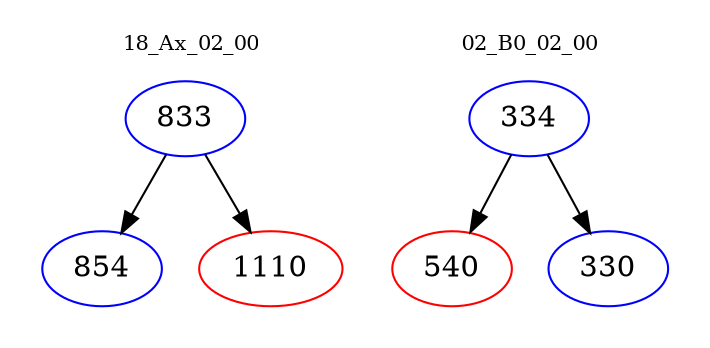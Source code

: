 digraph{
subgraph cluster_0 {
color = white
label = "18_Ax_02_00";
fontsize=10;
T0_833 [label="833", color="blue"]
T0_833 -> T0_854 [color="black"]
T0_854 [label="854", color="blue"]
T0_833 -> T0_1110 [color="black"]
T0_1110 [label="1110", color="red"]
}
subgraph cluster_1 {
color = white
label = "02_B0_02_00";
fontsize=10;
T1_334 [label="334", color="blue"]
T1_334 -> T1_540 [color="black"]
T1_540 [label="540", color="red"]
T1_334 -> T1_330 [color="black"]
T1_330 [label="330", color="blue"]
}
}
